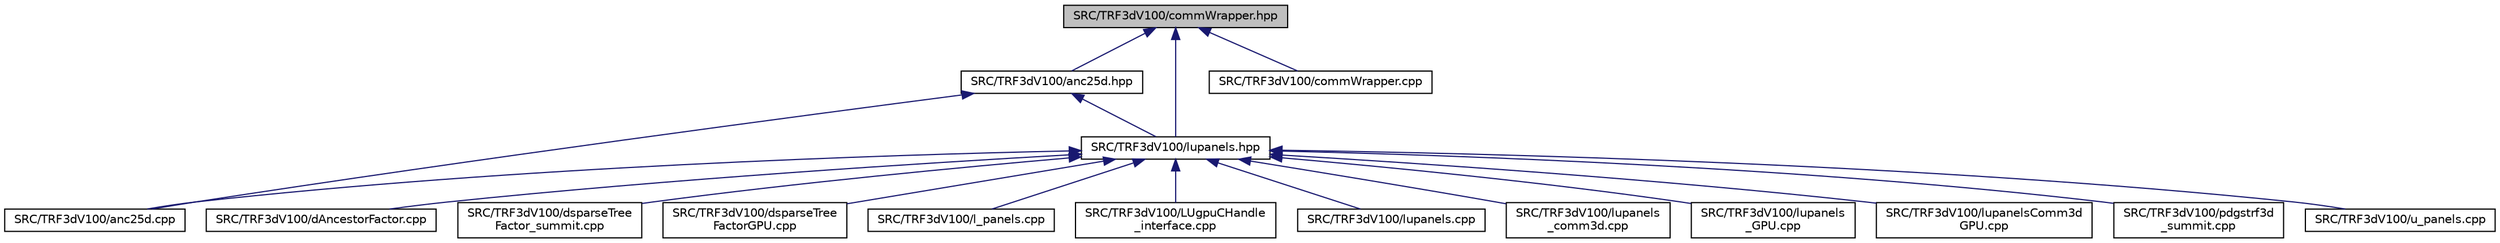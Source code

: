 digraph "SRC/TRF3dV100/commWrapper.hpp"
{
 // LATEX_PDF_SIZE
  edge [fontname="Helvetica",fontsize="10",labelfontname="Helvetica",labelfontsize="10"];
  node [fontname="Helvetica",fontsize="10",shape=record];
  Node1 [label="SRC/TRF3dV100/commWrapper.hpp",height=0.2,width=0.4,color="black", fillcolor="grey75", style="filled", fontcolor="black",tooltip=" "];
  Node1 -> Node2 [dir="back",color="midnightblue",fontsize="10",style="solid",fontname="Helvetica"];
  Node2 [label="SRC/TRF3dV100/anc25d.hpp",height=0.2,width=0.4,color="black", fillcolor="white", style="filled",URL="$anc25d_8hpp.html",tooltip=" "];
  Node2 -> Node3 [dir="back",color="midnightblue",fontsize="10",style="solid",fontname="Helvetica"];
  Node3 [label="SRC/TRF3dV100/anc25d.cpp",height=0.2,width=0.4,color="black", fillcolor="white", style="filled",URL="$anc25d_8cpp.html",tooltip=" "];
  Node2 -> Node4 [dir="back",color="midnightblue",fontsize="10",style="solid",fontname="Helvetica"];
  Node4 [label="SRC/TRF3dV100/lupanels.hpp",height=0.2,width=0.4,color="black", fillcolor="white", style="filled",URL="$lupanels_8hpp.html",tooltip=" "];
  Node4 -> Node3 [dir="back",color="midnightblue",fontsize="10",style="solid",fontname="Helvetica"];
  Node4 -> Node5 [dir="back",color="midnightblue",fontsize="10",style="solid",fontname="Helvetica"];
  Node5 [label="SRC/TRF3dV100/dAncestorFactor.cpp",height=0.2,width=0.4,color="black", fillcolor="white", style="filled",URL="$dAncestorFactor_8cpp.html",tooltip=" "];
  Node4 -> Node6 [dir="back",color="midnightblue",fontsize="10",style="solid",fontname="Helvetica"];
  Node6 [label="SRC/TRF3dV100/dsparseTree\lFactor_summit.cpp",height=0.2,width=0.4,color="black", fillcolor="white", style="filled",URL="$dsparseTreeFactor__summit_8cpp.html",tooltip=" "];
  Node4 -> Node7 [dir="back",color="midnightblue",fontsize="10",style="solid",fontname="Helvetica"];
  Node7 [label="SRC/TRF3dV100/dsparseTree\lFactorGPU.cpp",height=0.2,width=0.4,color="black", fillcolor="white", style="filled",URL="$dsparseTreeFactorGPU_8cpp.html",tooltip=" "];
  Node4 -> Node8 [dir="back",color="midnightblue",fontsize="10",style="solid",fontname="Helvetica"];
  Node8 [label="SRC/TRF3dV100/l_panels.cpp",height=0.2,width=0.4,color="black", fillcolor="white", style="filled",URL="$l__panels_8cpp.html",tooltip=" "];
  Node4 -> Node9 [dir="back",color="midnightblue",fontsize="10",style="solid",fontname="Helvetica"];
  Node9 [label="SRC/TRF3dV100/LUgpuCHandle\l_interface.cpp",height=0.2,width=0.4,color="black", fillcolor="white", style="filled",URL="$LUgpuCHandle__interface_8cpp.html",tooltip=" "];
  Node4 -> Node10 [dir="back",color="midnightblue",fontsize="10",style="solid",fontname="Helvetica"];
  Node10 [label="SRC/TRF3dV100/lupanels.cpp",height=0.2,width=0.4,color="black", fillcolor="white", style="filled",URL="$lupanels_8cpp.html",tooltip=" "];
  Node4 -> Node11 [dir="back",color="midnightblue",fontsize="10",style="solid",fontname="Helvetica"];
  Node11 [label="SRC/TRF3dV100/lupanels\l_comm3d.cpp",height=0.2,width=0.4,color="black", fillcolor="white", style="filled",URL="$lupanels__comm3d_8cpp.html",tooltip=" "];
  Node4 -> Node12 [dir="back",color="midnightblue",fontsize="10",style="solid",fontname="Helvetica"];
  Node12 [label="SRC/TRF3dV100/lupanels\l_GPU.cpp",height=0.2,width=0.4,color="black", fillcolor="white", style="filled",URL="$lupanels__GPU_8cpp.html",tooltip=" "];
  Node4 -> Node13 [dir="back",color="midnightblue",fontsize="10",style="solid",fontname="Helvetica"];
  Node13 [label="SRC/TRF3dV100/lupanelsComm3d\lGPU.cpp",height=0.2,width=0.4,color="black", fillcolor="white", style="filled",URL="$lupanelsComm3dGPU_8cpp.html",tooltip=" "];
  Node4 -> Node14 [dir="back",color="midnightblue",fontsize="10",style="solid",fontname="Helvetica"];
  Node14 [label="SRC/TRF3dV100/pdgstrf3d\l_summit.cpp",height=0.2,width=0.4,color="black", fillcolor="white", style="filled",URL="$pdgstrf3d__summit_8cpp.html",tooltip=" "];
  Node4 -> Node15 [dir="back",color="midnightblue",fontsize="10",style="solid",fontname="Helvetica"];
  Node15 [label="SRC/TRF3dV100/u_panels.cpp",height=0.2,width=0.4,color="black", fillcolor="white", style="filled",URL="$u__panels_8cpp.html",tooltip=" "];
  Node1 -> Node16 [dir="back",color="midnightblue",fontsize="10",style="solid",fontname="Helvetica"];
  Node16 [label="SRC/TRF3dV100/commWrapper.cpp",height=0.2,width=0.4,color="black", fillcolor="white", style="filled",URL="$commWrapper_8cpp.html",tooltip=" "];
  Node1 -> Node4 [dir="back",color="midnightblue",fontsize="10",style="solid",fontname="Helvetica"];
}
